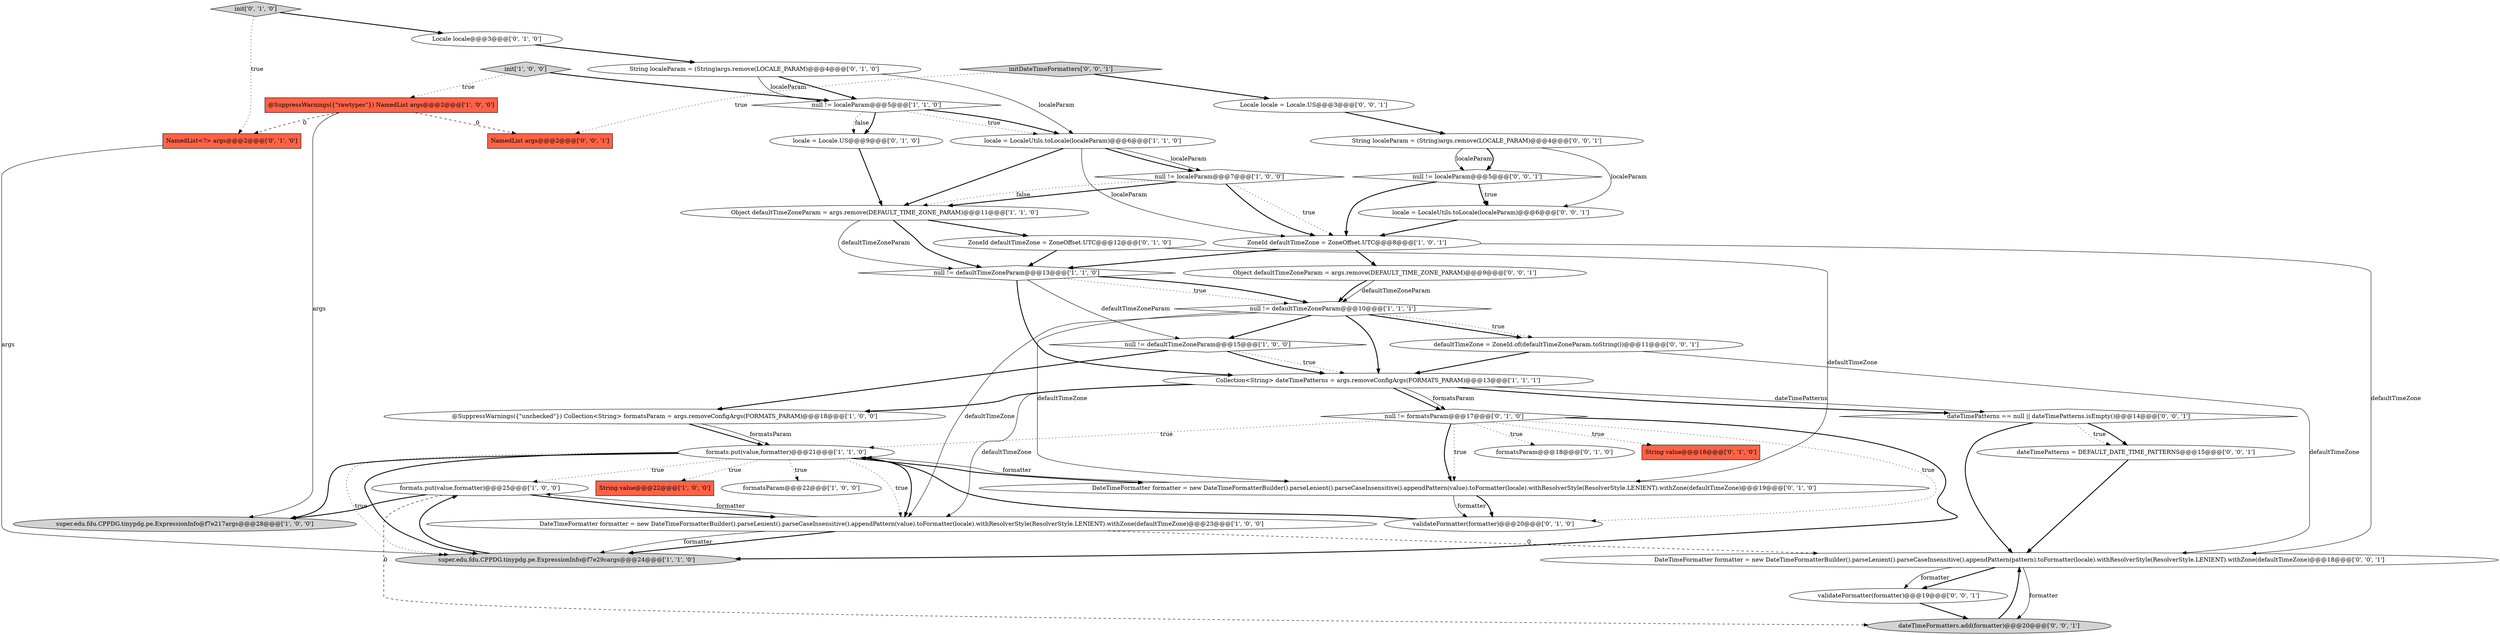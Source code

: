 digraph {
32 [style = filled, label = "null != localeParam@@@5@@@['0', '0', '1']", fillcolor = white, shape = diamond image = "AAA0AAABBB3BBB"];
4 [style = filled, label = "@SuppressWarnings({\"unchecked\"}) Collection<String> formatsParam = args.removeConfigArgs(FORMATS_PARAM)@@@18@@@['1', '0', '0']", fillcolor = white, shape = ellipse image = "AAA0AAABBB1BBB"];
37 [style = filled, label = "NamedList args@@@2@@@['0', '0', '1']", fillcolor = tomato, shape = box image = "AAA0AAABBB3BBB"];
42 [style = filled, label = "Object defaultTimeZoneParam = args.remove(DEFAULT_TIME_ZONE_PARAM)@@@9@@@['0', '0', '1']", fillcolor = white, shape = ellipse image = "AAA0AAABBB3BBB"];
1 [style = filled, label = "ZoneId defaultTimeZone = ZoneOffset.UTC@@@8@@@['1', '0', '1']", fillcolor = white, shape = ellipse image = "AAA0AAABBB1BBB"];
16 [style = filled, label = "init['1', '0', '0']", fillcolor = lightgray, shape = diamond image = "AAA0AAABBB1BBB"];
40 [style = filled, label = "validateFormatter(formatter)@@@19@@@['0', '0', '1']", fillcolor = white, shape = ellipse image = "AAA0AAABBB3BBB"];
2 [style = filled, label = "@SuppressWarnings({\"rawtypes\"}) NamedList args@@@2@@@['1', '0', '0']", fillcolor = tomato, shape = box image = "AAA1AAABBB1BBB"];
10 [style = filled, label = "null != defaultTimeZoneParam@@@10@@@['1', '1', '1']", fillcolor = white, shape = diamond image = "AAA0AAABBB1BBB"];
21 [style = filled, label = "Locale locale@@@3@@@['0', '1', '0']", fillcolor = white, shape = ellipse image = "AAA0AAABBB2BBB"];
5 [style = filled, label = "locale = LocaleUtils.toLocale(localeParam)@@@6@@@['1', '1', '0']", fillcolor = white, shape = ellipse image = "AAA0AAABBB1BBB"];
7 [style = filled, label = "super.edu.fdu.CPPDG.tinypdg.pe.ExpressionInfo@f7e217args@@@28@@@['1', '0', '0']", fillcolor = lightgray, shape = ellipse image = "AAA0AAABBB1BBB"];
8 [style = filled, label = "null != defaultTimeZoneParam@@@13@@@['1', '1', '0']", fillcolor = white, shape = diamond image = "AAA0AAABBB1BBB"];
12 [style = filled, label = "formats.put(value,formatter)@@@25@@@['1', '0', '0']", fillcolor = white, shape = ellipse image = "AAA0AAABBB1BBB"];
22 [style = filled, label = "null != formatsParam@@@17@@@['0', '1', '0']", fillcolor = white, shape = diamond image = "AAA0AAABBB2BBB"];
6 [style = filled, label = "null != defaultTimeZoneParam@@@15@@@['1', '0', '0']", fillcolor = white, shape = diamond image = "AAA0AAABBB1BBB"];
34 [style = filled, label = "initDateTimeFormatters['0', '0', '1']", fillcolor = lightgray, shape = diamond image = "AAA0AAABBB3BBB"];
31 [style = filled, label = "locale = LocaleUtils.toLocale(localeParam)@@@6@@@['0', '0', '1']", fillcolor = white, shape = ellipse image = "AAA0AAABBB3BBB"];
19 [style = filled, label = "init['0', '1', '0']", fillcolor = lightgray, shape = diamond image = "AAA0AAABBB2BBB"];
33 [style = filled, label = "defaultTimeZone = ZoneId.of(defaultTimeZoneParam.toString())@@@11@@@['0', '0', '1']", fillcolor = white, shape = ellipse image = "AAA0AAABBB3BBB"];
39 [style = filled, label = "Locale locale = Locale.US@@@3@@@['0', '0', '1']", fillcolor = white, shape = ellipse image = "AAA0AAABBB3BBB"];
0 [style = filled, label = "formats.put(value,formatter)@@@21@@@['1', '1', '0']", fillcolor = white, shape = ellipse image = "AAA0AAABBB1BBB"];
26 [style = filled, label = "locale = Locale.US@@@9@@@['0', '1', '0']", fillcolor = white, shape = ellipse image = "AAA0AAABBB2BBB"];
20 [style = filled, label = "validateFormatter(formatter)@@@20@@@['0', '1', '0']", fillcolor = white, shape = ellipse image = "AAA0AAABBB2BBB"];
9 [style = filled, label = "String value@@@22@@@['1', '0', '0']", fillcolor = tomato, shape = box image = "AAA0AAABBB1BBB"];
29 [style = filled, label = "formatsParam@@@18@@@['0', '1', '0']", fillcolor = white, shape = ellipse image = "AAA0AAABBB2BBB"];
28 [style = filled, label = "NamedList<?> args@@@2@@@['0', '1', '0']", fillcolor = tomato, shape = box image = "AAA1AAABBB2BBB"];
14 [style = filled, label = "DateTimeFormatter formatter = new DateTimeFormatterBuilder().parseLenient().parseCaseInsensitive().appendPattern(value).toFormatter(locale).withResolverStyle(ResolverStyle.LENIENT).withZone(defaultTimeZone)@@@23@@@['1', '0', '0']", fillcolor = white, shape = ellipse image = "AAA0AAABBB1BBB"];
38 [style = filled, label = "dateTimePatterns == null || dateTimePatterns.isEmpty()@@@14@@@['0', '0', '1']", fillcolor = white, shape = diamond image = "AAA0AAABBB3BBB"];
36 [style = filled, label = "dateTimePatterns = DEFAULT_DATE_TIME_PATTERNS@@@15@@@['0', '0', '1']", fillcolor = white, shape = ellipse image = "AAA0AAABBB3BBB"];
3 [style = filled, label = "null != localeParam@@@7@@@['1', '0', '0']", fillcolor = white, shape = diamond image = "AAA0AAABBB1BBB"];
24 [style = filled, label = "String localeParam = (String)args.remove(LOCALE_PARAM)@@@4@@@['0', '1', '0']", fillcolor = white, shape = ellipse image = "AAA0AAABBB2BBB"];
27 [style = filled, label = "ZoneId defaultTimeZone = ZoneOffset.UTC@@@12@@@['0', '1', '0']", fillcolor = white, shape = ellipse image = "AAA0AAABBB2BBB"];
18 [style = filled, label = "super.edu.fdu.CPPDG.tinypdg.pe.ExpressionInfo@f7e29cargs@@@24@@@['1', '1', '0']", fillcolor = lightgray, shape = ellipse image = "AAA0AAABBB1BBB"];
41 [style = filled, label = "dateTimeFormatters.add(formatter)@@@20@@@['0', '0', '1']", fillcolor = lightgray, shape = ellipse image = "AAA0AAABBB3BBB"];
15 [style = filled, label = "null != localeParam@@@5@@@['1', '1', '0']", fillcolor = white, shape = diamond image = "AAA0AAABBB1BBB"];
17 [style = filled, label = "Object defaultTimeZoneParam = args.remove(DEFAULT_TIME_ZONE_PARAM)@@@11@@@['1', '1', '0']", fillcolor = white, shape = ellipse image = "AAA0AAABBB1BBB"];
11 [style = filled, label = "formatsParam@@@22@@@['1', '0', '0']", fillcolor = white, shape = ellipse image = "AAA0AAABBB1BBB"];
30 [style = filled, label = "String localeParam = (String)args.remove(LOCALE_PARAM)@@@4@@@['0', '0', '1']", fillcolor = white, shape = ellipse image = "AAA0AAABBB3BBB"];
35 [style = filled, label = "DateTimeFormatter formatter = new DateTimeFormatterBuilder().parseLenient().parseCaseInsensitive().appendPattern(pattern).toFormatter(locale).withResolverStyle(ResolverStyle.LENIENT).withZone(defaultTimeZone)@@@18@@@['0', '0', '1']", fillcolor = white, shape = ellipse image = "AAA0AAABBB3BBB"];
13 [style = filled, label = "Collection<String> dateTimePatterns = args.removeConfigArgs(FORMATS_PARAM)@@@13@@@['1', '1', '1']", fillcolor = white, shape = ellipse image = "AAA0AAABBB1BBB"];
23 [style = filled, label = "String value@@@18@@@['0', '1', '0']", fillcolor = tomato, shape = box image = "AAA0AAABBB2BBB"];
25 [style = filled, label = "DateTimeFormatter formatter = new DateTimeFormatterBuilder().parseLenient().parseCaseInsensitive().appendPattern(value).toFormatter(locale).withResolverStyle(ResolverStyle.LENIENT).withZone(defaultTimeZone)@@@19@@@['0', '1', '0']", fillcolor = white, shape = ellipse image = "AAA0AAABBB2BBB"];
5->3 [style = bold, label=""];
8->10 [style = bold, label=""];
0->12 [style = dotted, label="true"];
30->31 [style = solid, label="localeParam"];
20->0 [style = bold, label=""];
21->24 [style = bold, label=""];
31->1 [style = bold, label=""];
10->14 [style = solid, label="defaultTimeZone"];
12->7 [style = bold, label=""];
1->35 [style = solid, label="defaultTimeZone"];
0->14 [style = bold, label=""];
25->20 [style = solid, label="formatter"];
0->25 [style = bold, label=""];
30->32 [style = solid, label="localeParam"];
13->22 [style = bold, label=""];
35->41 [style = solid, label="formatter"];
17->27 [style = bold, label=""];
0->11 [style = dotted, label="true"];
34->37 [style = dotted, label="true"];
22->25 [style = bold, label=""];
22->29 [style = dotted, label="true"];
22->23 [style = dotted, label="true"];
26->17 [style = bold, label=""];
22->0 [style = dotted, label="true"];
6->13 [style = dotted, label="true"];
18->12 [style = bold, label=""];
1->42 [style = bold, label=""];
5->1 [style = solid, label="localeParam"];
5->17 [style = bold, label=""];
33->13 [style = bold, label=""];
4->0 [style = bold, label=""];
0->7 [style = bold, label=""];
4->0 [style = solid, label="formatsParam"];
42->10 [style = solid, label="defaultTimeZoneParam"];
13->14 [style = solid, label="defaultTimeZone"];
6->4 [style = bold, label=""];
35->40 [style = bold, label=""];
22->18 [style = bold, label=""];
22->20 [style = dotted, label="true"];
24->5 [style = solid, label="localeParam"];
2->37 [style = dashed, label="0"];
2->28 [style = dashed, label="0"];
33->35 [style = solid, label="defaultTimeZone"];
12->14 [style = bold, label=""];
2->7 [style = solid, label="args"];
35->40 [style = solid, label="formatter"];
14->35 [style = dashed, label="0"];
14->18 [style = bold, label=""];
0->14 [style = dotted, label="true"];
36->35 [style = bold, label=""];
38->35 [style = bold, label=""];
14->18 [style = solid, label="formatter"];
3->1 [style = dotted, label="true"];
27->8 [style = bold, label=""];
32->31 [style = bold, label=""];
32->31 [style = dotted, label="true"];
15->5 [style = dotted, label="true"];
17->8 [style = bold, label=""];
1->8 [style = bold, label=""];
3->1 [style = bold, label=""];
0->18 [style = dotted, label="true"];
5->3 [style = solid, label="localeParam"];
22->25 [style = dotted, label="true"];
30->32 [style = bold, label=""];
10->6 [style = bold, label=""];
12->41 [style = dashed, label="0"];
13->38 [style = solid, label="dateTimePatterns"];
25->20 [style = bold, label=""];
19->28 [style = dotted, label="true"];
10->13 [style = bold, label=""];
17->8 [style = solid, label="defaultTimeZoneParam"];
6->13 [style = bold, label=""];
32->1 [style = bold, label=""];
34->39 [style = bold, label=""];
3->17 [style = bold, label=""];
0->18 [style = bold, label=""];
10->33 [style = bold, label=""];
0->9 [style = dotted, label="true"];
38->36 [style = dotted, label="true"];
8->13 [style = bold, label=""];
24->15 [style = bold, label=""];
3->17 [style = dotted, label="false"];
41->35 [style = bold, label=""];
19->21 [style = bold, label=""];
13->22 [style = solid, label="formatsParam"];
16->15 [style = bold, label=""];
16->2 [style = dotted, label="true"];
27->25 [style = solid, label="defaultTimeZone"];
10->25 [style = solid, label="defaultTimeZone"];
25->0 [style = solid, label="formatter"];
8->6 [style = solid, label="defaultTimeZoneParam"];
24->15 [style = solid, label="localeParam"];
38->36 [style = bold, label=""];
8->10 [style = dotted, label="true"];
10->33 [style = dotted, label="true"];
15->5 [style = bold, label=""];
15->26 [style = bold, label=""];
39->30 [style = bold, label=""];
14->12 [style = solid, label="formatter"];
28->18 [style = solid, label="args"];
42->10 [style = bold, label=""];
40->41 [style = bold, label=""];
15->26 [style = dotted, label="false"];
13->38 [style = bold, label=""];
13->4 [style = bold, label=""];
}

